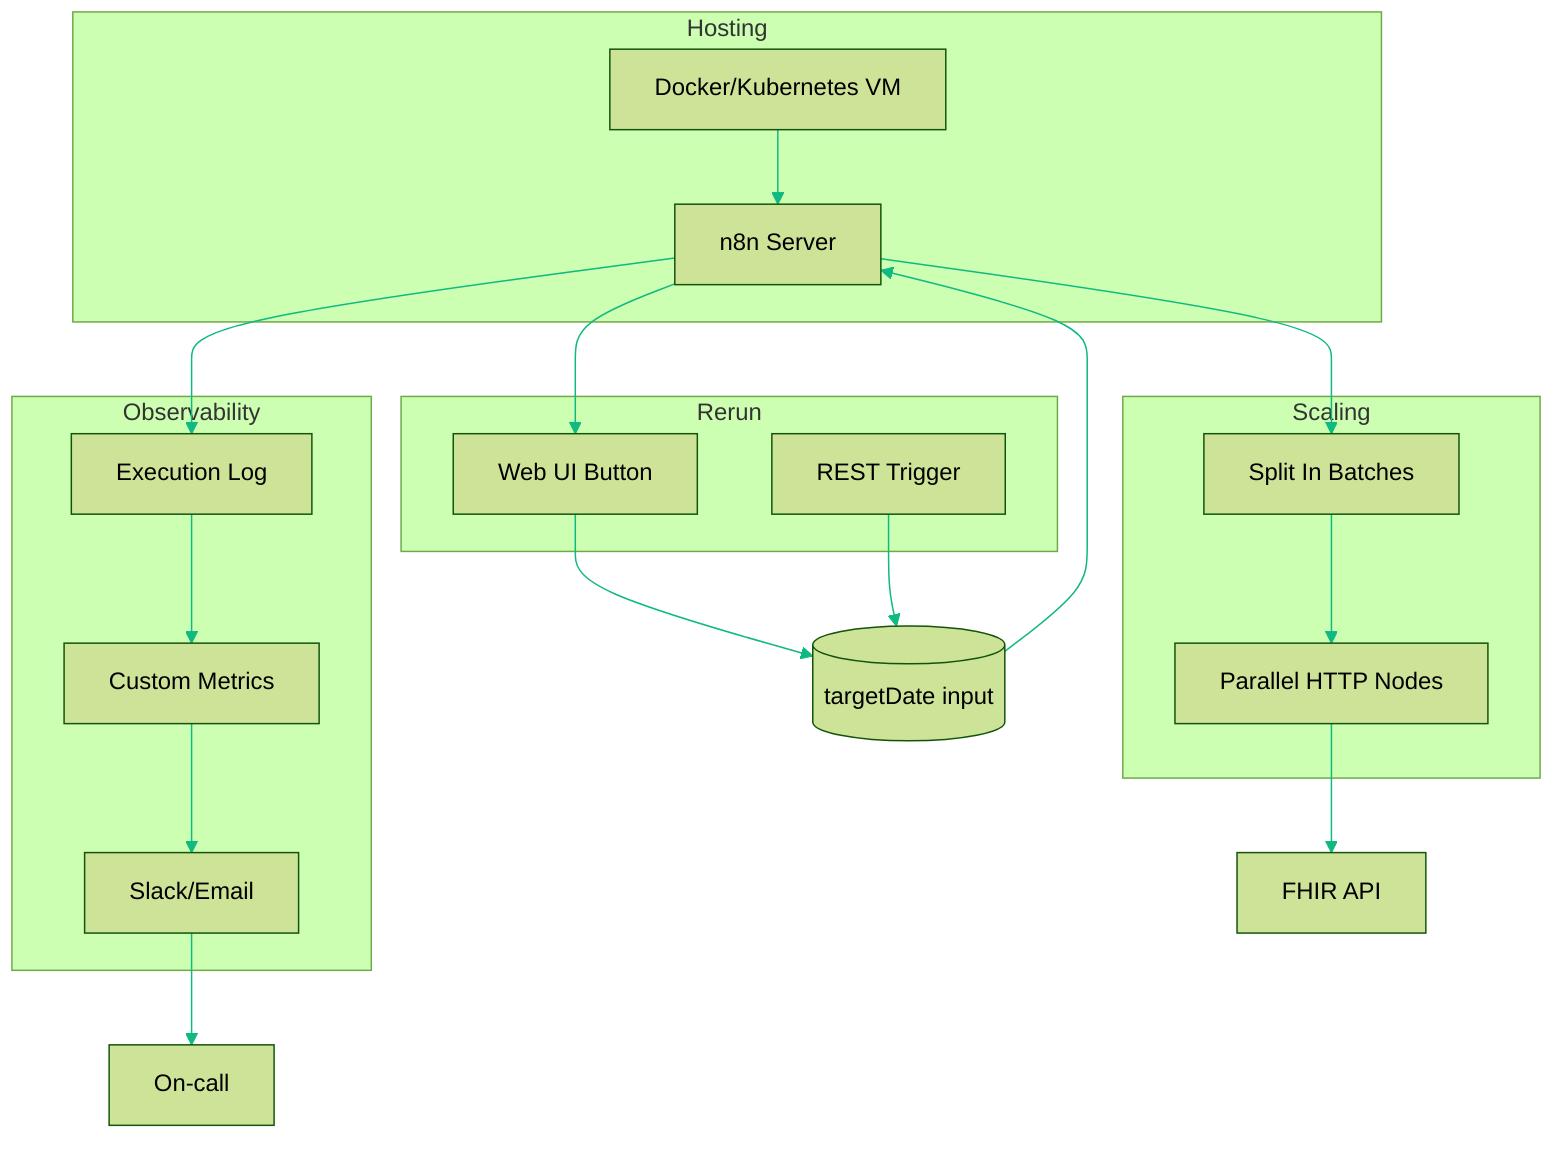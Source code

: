 %%{init: {'theme': 'forest', 'logLevel': 'fatal', 'themeVariables': { 'primaryColor': '#1f2937', 'primaryBorderColor': '#10b981', 'primaryTextColor': '#ecfeff', 'lineColor': '#10b981', 'background': '#0b1120', 'tertiaryColor': '#111827'}}}%%
flowchart TB
    subgraph Hosting
        VM[Docker/Kubernetes VM]
        n8n[n8n Server]
    end
    subgraph Scaling
        Split[Split In Batches]
        Parallel[Parallel HTTP Nodes]
    end
    subgraph Observability
        Logs[Execution Log]
        Metrics[Custom Metrics]
        Alerts[Slack/Email]
    end
    subgraph Rerun
        UI[Web UI Button]
        API[REST Trigger]
    end

    VM --> n8n
    n8n --> Split
    Split --> Parallel
    Parallel --> FHIR[FHIR API]
    n8n --> Logs
    Logs --> Metrics
    Metrics --> Alerts
    Alerts --> Ops[On-call]
    n8n --> UI
    UI --> RerunTarget[(targetDate input)]
    API --> RerunTarget
    RerunTarget --> n8n